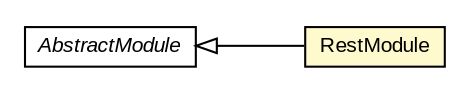 #!/usr/local/bin/dot
#
# Class diagram 
# Generated by UMLGraph version R5_6-24-gf6e263 (http://www.umlgraph.org/)
#

digraph G {
	edge [fontname="arial",fontsize=10,labelfontname="arial",labelfontsize=10];
	node [fontname="arial",fontsize=10,shape=plaintext];
	nodesep=0.25;
	ranksep=0.5;
	rankdir=LR;
	// com.gwtplatform.carstore.server.rest.RestModule
	c458560 [label=<<table title="com.gwtplatform.carstore.server.rest.RestModule" border="0" cellborder="1" cellspacing="0" cellpadding="2" port="p" bgcolor="lemonChiffon" href="./RestModule.html">
		<tr><td><table border="0" cellspacing="0" cellpadding="1">
<tr><td align="center" balign="center"> RestModule </td></tr>
		</table></td></tr>
		</table>>, URL="./RestModule.html", fontname="arial", fontcolor="black", fontsize=10.0];
	//com.gwtplatform.carstore.server.rest.RestModule extends com.google.inject.AbstractModule
	c458581:p -> c458560:p [dir=back,arrowtail=empty];
	// com.google.inject.AbstractModule
	c458581 [label=<<table title="com.google.inject.AbstractModule" border="0" cellborder="1" cellspacing="0" cellpadding="2" port="p" href="http://google-guice.googlecode.com/svn/trunk/javadoc/com/google/inject/AbstractModule.html">
		<tr><td><table border="0" cellspacing="0" cellpadding="1">
<tr><td align="center" balign="center"><font face="arial italic"> AbstractModule </font></td></tr>
		</table></td></tr>
		</table>>, URL="http://google-guice.googlecode.com/svn/trunk/javadoc/com/google/inject/AbstractModule.html", fontname="arial", fontcolor="black", fontsize=10.0];
}

